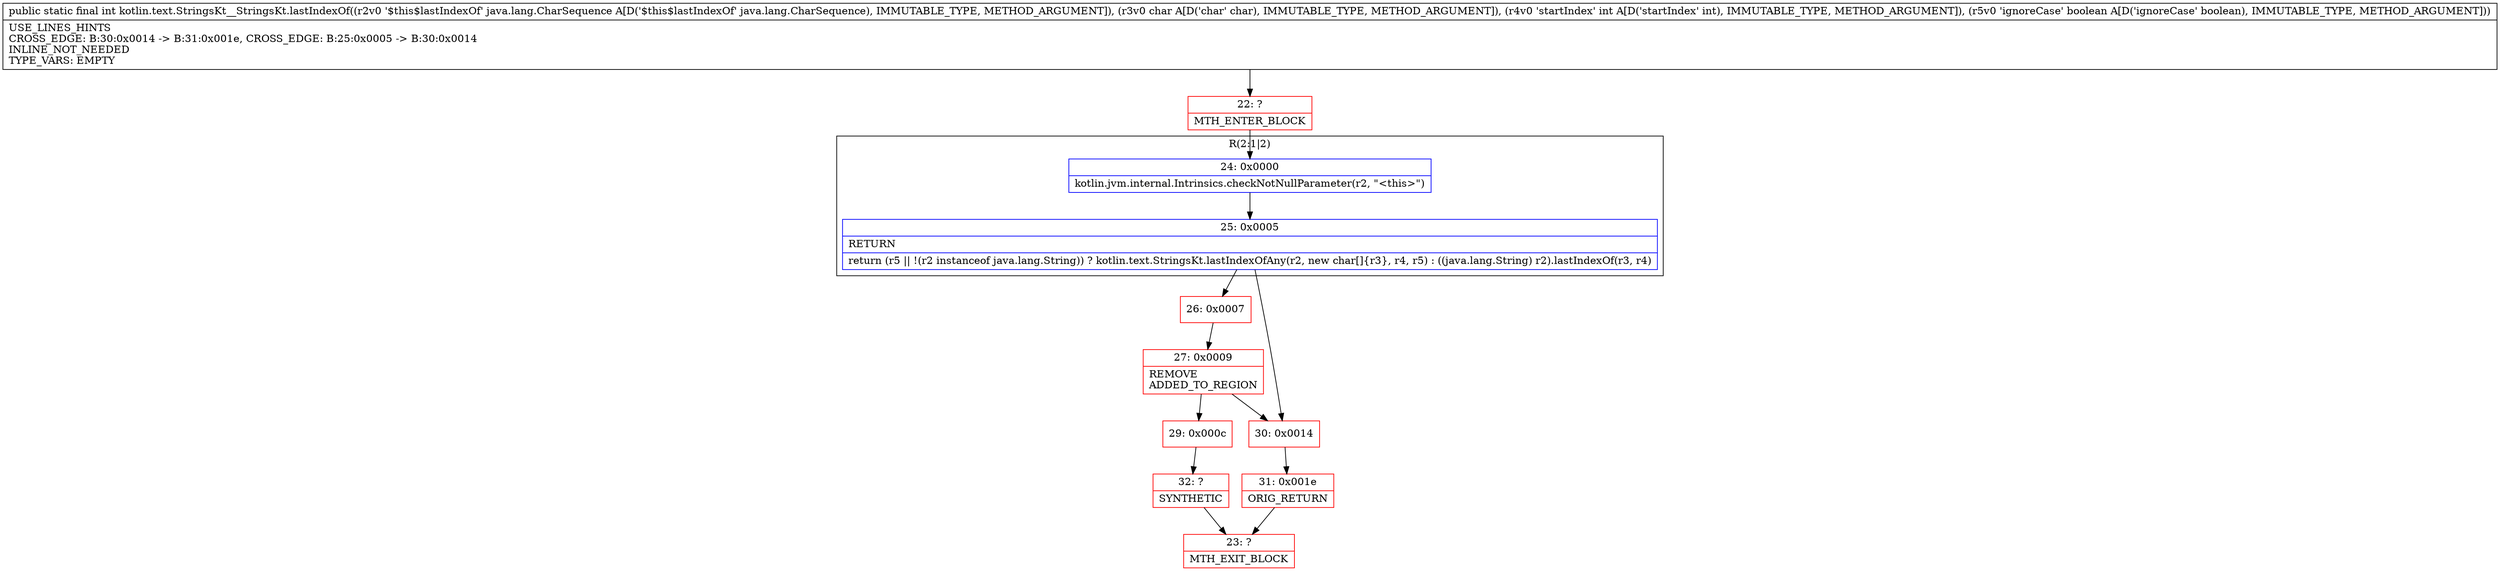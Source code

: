 digraph "CFG forkotlin.text.StringsKt__StringsKt.lastIndexOf(Ljava\/lang\/CharSequence;CIZ)I" {
subgraph cluster_Region_751502637 {
label = "R(2:1|2)";
node [shape=record,color=blue];
Node_24 [shape=record,label="{24\:\ 0x0000|kotlin.jvm.internal.Intrinsics.checkNotNullParameter(r2, \"\<this\>\")\l}"];
Node_25 [shape=record,label="{25\:\ 0x0005|RETURN\l|return (r5 \|\| !(r2 instanceof java.lang.String)) ? kotlin.text.StringsKt.lastIndexOfAny(r2, new char[]\{r3\}, r4, r5) : ((java.lang.String) r2).lastIndexOf(r3, r4)\l}"];
}
Node_22 [shape=record,color=red,label="{22\:\ ?|MTH_ENTER_BLOCK\l}"];
Node_26 [shape=record,color=red,label="{26\:\ 0x0007}"];
Node_27 [shape=record,color=red,label="{27\:\ 0x0009|REMOVE\lADDED_TO_REGION\l}"];
Node_29 [shape=record,color=red,label="{29\:\ 0x000c}"];
Node_32 [shape=record,color=red,label="{32\:\ ?|SYNTHETIC\l}"];
Node_23 [shape=record,color=red,label="{23\:\ ?|MTH_EXIT_BLOCK\l}"];
Node_30 [shape=record,color=red,label="{30\:\ 0x0014}"];
Node_31 [shape=record,color=red,label="{31\:\ 0x001e|ORIG_RETURN\l}"];
MethodNode[shape=record,label="{public static final int kotlin.text.StringsKt__StringsKt.lastIndexOf((r2v0 '$this$lastIndexOf' java.lang.CharSequence A[D('$this$lastIndexOf' java.lang.CharSequence), IMMUTABLE_TYPE, METHOD_ARGUMENT]), (r3v0 char A[D('char' char), IMMUTABLE_TYPE, METHOD_ARGUMENT]), (r4v0 'startIndex' int A[D('startIndex' int), IMMUTABLE_TYPE, METHOD_ARGUMENT]), (r5v0 'ignoreCase' boolean A[D('ignoreCase' boolean), IMMUTABLE_TYPE, METHOD_ARGUMENT]))  | USE_LINES_HINTS\lCROSS_EDGE: B:30:0x0014 \-\> B:31:0x001e, CROSS_EDGE: B:25:0x0005 \-\> B:30:0x0014\lINLINE_NOT_NEEDED\lTYPE_VARS: EMPTY\l}"];
MethodNode -> Node_22;Node_24 -> Node_25;
Node_25 -> Node_26;
Node_25 -> Node_30;
Node_22 -> Node_24;
Node_26 -> Node_27;
Node_27 -> Node_29;
Node_27 -> Node_30;
Node_29 -> Node_32;
Node_32 -> Node_23;
Node_30 -> Node_31;
Node_31 -> Node_23;
}

